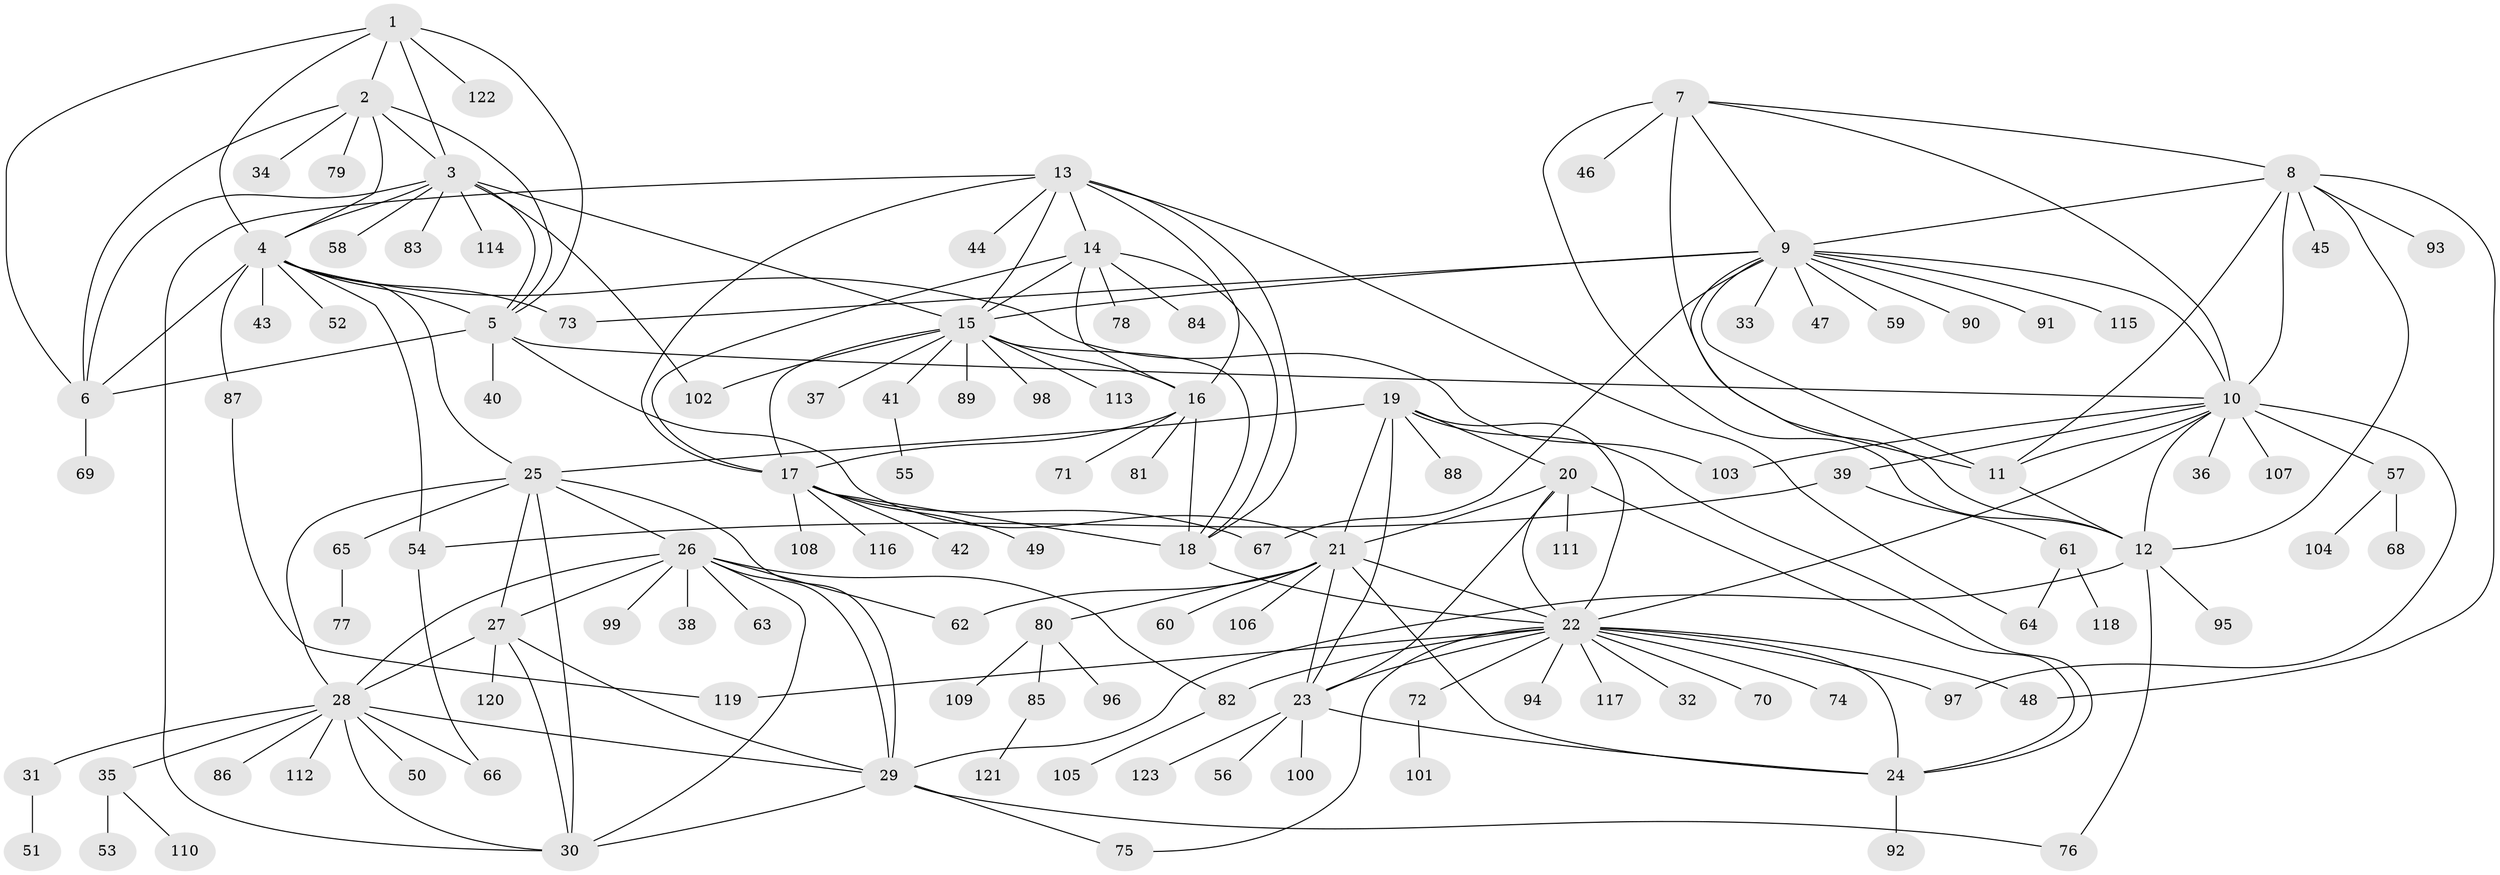 // Generated by graph-tools (version 1.1) at 2025/54/03/09/25 04:54:08]
// undirected, 123 vertices, 192 edges
graph export_dot {
graph [start="1"]
  node [color=gray90,style=filled];
  1;
  2;
  3;
  4;
  5;
  6;
  7;
  8;
  9;
  10;
  11;
  12;
  13;
  14;
  15;
  16;
  17;
  18;
  19;
  20;
  21;
  22;
  23;
  24;
  25;
  26;
  27;
  28;
  29;
  30;
  31;
  32;
  33;
  34;
  35;
  36;
  37;
  38;
  39;
  40;
  41;
  42;
  43;
  44;
  45;
  46;
  47;
  48;
  49;
  50;
  51;
  52;
  53;
  54;
  55;
  56;
  57;
  58;
  59;
  60;
  61;
  62;
  63;
  64;
  65;
  66;
  67;
  68;
  69;
  70;
  71;
  72;
  73;
  74;
  75;
  76;
  77;
  78;
  79;
  80;
  81;
  82;
  83;
  84;
  85;
  86;
  87;
  88;
  89;
  90;
  91;
  92;
  93;
  94;
  95;
  96;
  97;
  98;
  99;
  100;
  101;
  102;
  103;
  104;
  105;
  106;
  107;
  108;
  109;
  110;
  111;
  112;
  113;
  114;
  115;
  116;
  117;
  118;
  119;
  120;
  121;
  122;
  123;
  1 -- 2;
  1 -- 3;
  1 -- 4;
  1 -- 5;
  1 -- 6;
  1 -- 122;
  2 -- 3;
  2 -- 4;
  2 -- 5;
  2 -- 6;
  2 -- 34;
  2 -- 79;
  3 -- 4;
  3 -- 5;
  3 -- 6;
  3 -- 15;
  3 -- 58;
  3 -- 83;
  3 -- 102;
  3 -- 114;
  4 -- 5;
  4 -- 6;
  4 -- 25;
  4 -- 43;
  4 -- 52;
  4 -- 54;
  4 -- 73;
  4 -- 87;
  4 -- 103;
  5 -- 6;
  5 -- 10;
  5 -- 21;
  5 -- 40;
  6 -- 69;
  7 -- 8;
  7 -- 9;
  7 -- 10;
  7 -- 11;
  7 -- 12;
  7 -- 46;
  8 -- 9;
  8 -- 10;
  8 -- 11;
  8 -- 12;
  8 -- 45;
  8 -- 48;
  8 -- 93;
  9 -- 10;
  9 -- 11;
  9 -- 12;
  9 -- 15;
  9 -- 33;
  9 -- 47;
  9 -- 59;
  9 -- 67;
  9 -- 73;
  9 -- 90;
  9 -- 91;
  9 -- 115;
  10 -- 11;
  10 -- 12;
  10 -- 22;
  10 -- 36;
  10 -- 39;
  10 -- 57;
  10 -- 97;
  10 -- 103;
  10 -- 107;
  11 -- 12;
  12 -- 29;
  12 -- 76;
  12 -- 95;
  13 -- 14;
  13 -- 15;
  13 -- 16;
  13 -- 17;
  13 -- 18;
  13 -- 30;
  13 -- 44;
  13 -- 64;
  14 -- 15;
  14 -- 16;
  14 -- 17;
  14 -- 18;
  14 -- 78;
  14 -- 84;
  15 -- 16;
  15 -- 17;
  15 -- 18;
  15 -- 37;
  15 -- 41;
  15 -- 89;
  15 -- 98;
  15 -- 102;
  15 -- 113;
  16 -- 17;
  16 -- 18;
  16 -- 71;
  16 -- 81;
  17 -- 18;
  17 -- 42;
  17 -- 49;
  17 -- 67;
  17 -- 108;
  17 -- 116;
  18 -- 22;
  19 -- 20;
  19 -- 21;
  19 -- 22;
  19 -- 23;
  19 -- 24;
  19 -- 25;
  19 -- 88;
  20 -- 21;
  20 -- 22;
  20 -- 23;
  20 -- 24;
  20 -- 111;
  21 -- 22;
  21 -- 23;
  21 -- 24;
  21 -- 60;
  21 -- 62;
  21 -- 80;
  21 -- 106;
  22 -- 23;
  22 -- 24;
  22 -- 32;
  22 -- 48;
  22 -- 70;
  22 -- 72;
  22 -- 74;
  22 -- 75;
  22 -- 82;
  22 -- 94;
  22 -- 97;
  22 -- 117;
  22 -- 119;
  23 -- 24;
  23 -- 56;
  23 -- 100;
  23 -- 123;
  24 -- 92;
  25 -- 26;
  25 -- 27;
  25 -- 28;
  25 -- 29;
  25 -- 30;
  25 -- 65;
  26 -- 27;
  26 -- 28;
  26 -- 29;
  26 -- 30;
  26 -- 38;
  26 -- 62;
  26 -- 63;
  26 -- 82;
  26 -- 99;
  27 -- 28;
  27 -- 29;
  27 -- 30;
  27 -- 120;
  28 -- 29;
  28 -- 30;
  28 -- 31;
  28 -- 35;
  28 -- 50;
  28 -- 66;
  28 -- 86;
  28 -- 112;
  29 -- 30;
  29 -- 75;
  29 -- 76;
  31 -- 51;
  35 -- 53;
  35 -- 110;
  39 -- 54;
  39 -- 61;
  41 -- 55;
  54 -- 66;
  57 -- 68;
  57 -- 104;
  61 -- 64;
  61 -- 118;
  65 -- 77;
  72 -- 101;
  80 -- 85;
  80 -- 96;
  80 -- 109;
  82 -- 105;
  85 -- 121;
  87 -- 119;
}
